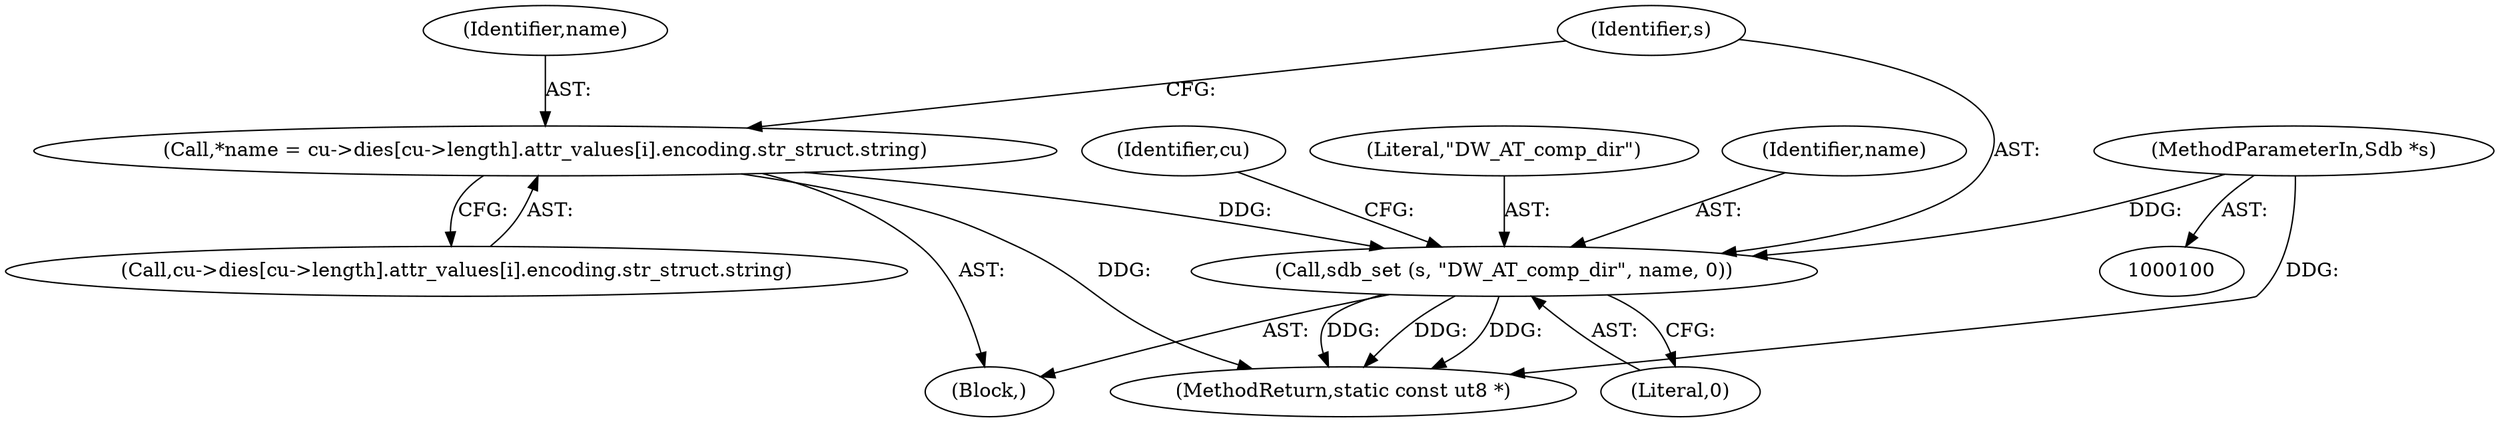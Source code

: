 digraph "0_radare2_2ca9ab45891b6ae8e32b6c28c81eebca059cbe5d_1@pointer" {
"1000434" [label="(Call,sdb_set (s, \"DW_AT_comp_dir\", name, 0))"];
"1000101" [label="(MethodParameterIn,Sdb *s)"];
"1000415" [label="(Call,*name = cu->dies[cu->length].attr_values[i].encoding.str_struct.string)"];
"1000438" [label="(Literal,0)"];
"1000435" [label="(Identifier,s)"];
"1000101" [label="(MethodParameterIn,Sdb *s)"];
"1000416" [label="(Identifier,name)"];
"1000434" [label="(Call,sdb_set (s, \"DW_AT_comp_dir\", name, 0))"];
"1000455" [label="(MethodReturn,static const ut8 *)"];
"1000417" [label="(Call,cu->dies[cu->length].attr_values[i].encoding.str_struct.string)"];
"1000413" [label="(Block,)"];
"1000443" [label="(Identifier,cu)"];
"1000436" [label="(Literal,\"DW_AT_comp_dir\")"];
"1000437" [label="(Identifier,name)"];
"1000415" [label="(Call,*name = cu->dies[cu->length].attr_values[i].encoding.str_struct.string)"];
"1000434" -> "1000413"  [label="AST: "];
"1000434" -> "1000438"  [label="CFG: "];
"1000435" -> "1000434"  [label="AST: "];
"1000436" -> "1000434"  [label="AST: "];
"1000437" -> "1000434"  [label="AST: "];
"1000438" -> "1000434"  [label="AST: "];
"1000443" -> "1000434"  [label="CFG: "];
"1000434" -> "1000455"  [label="DDG: "];
"1000434" -> "1000455"  [label="DDG: "];
"1000434" -> "1000455"  [label="DDG: "];
"1000101" -> "1000434"  [label="DDG: "];
"1000415" -> "1000434"  [label="DDG: "];
"1000101" -> "1000100"  [label="AST: "];
"1000101" -> "1000455"  [label="DDG: "];
"1000415" -> "1000413"  [label="AST: "];
"1000415" -> "1000417"  [label="CFG: "];
"1000416" -> "1000415"  [label="AST: "];
"1000417" -> "1000415"  [label="AST: "];
"1000435" -> "1000415"  [label="CFG: "];
"1000415" -> "1000455"  [label="DDG: "];
}
